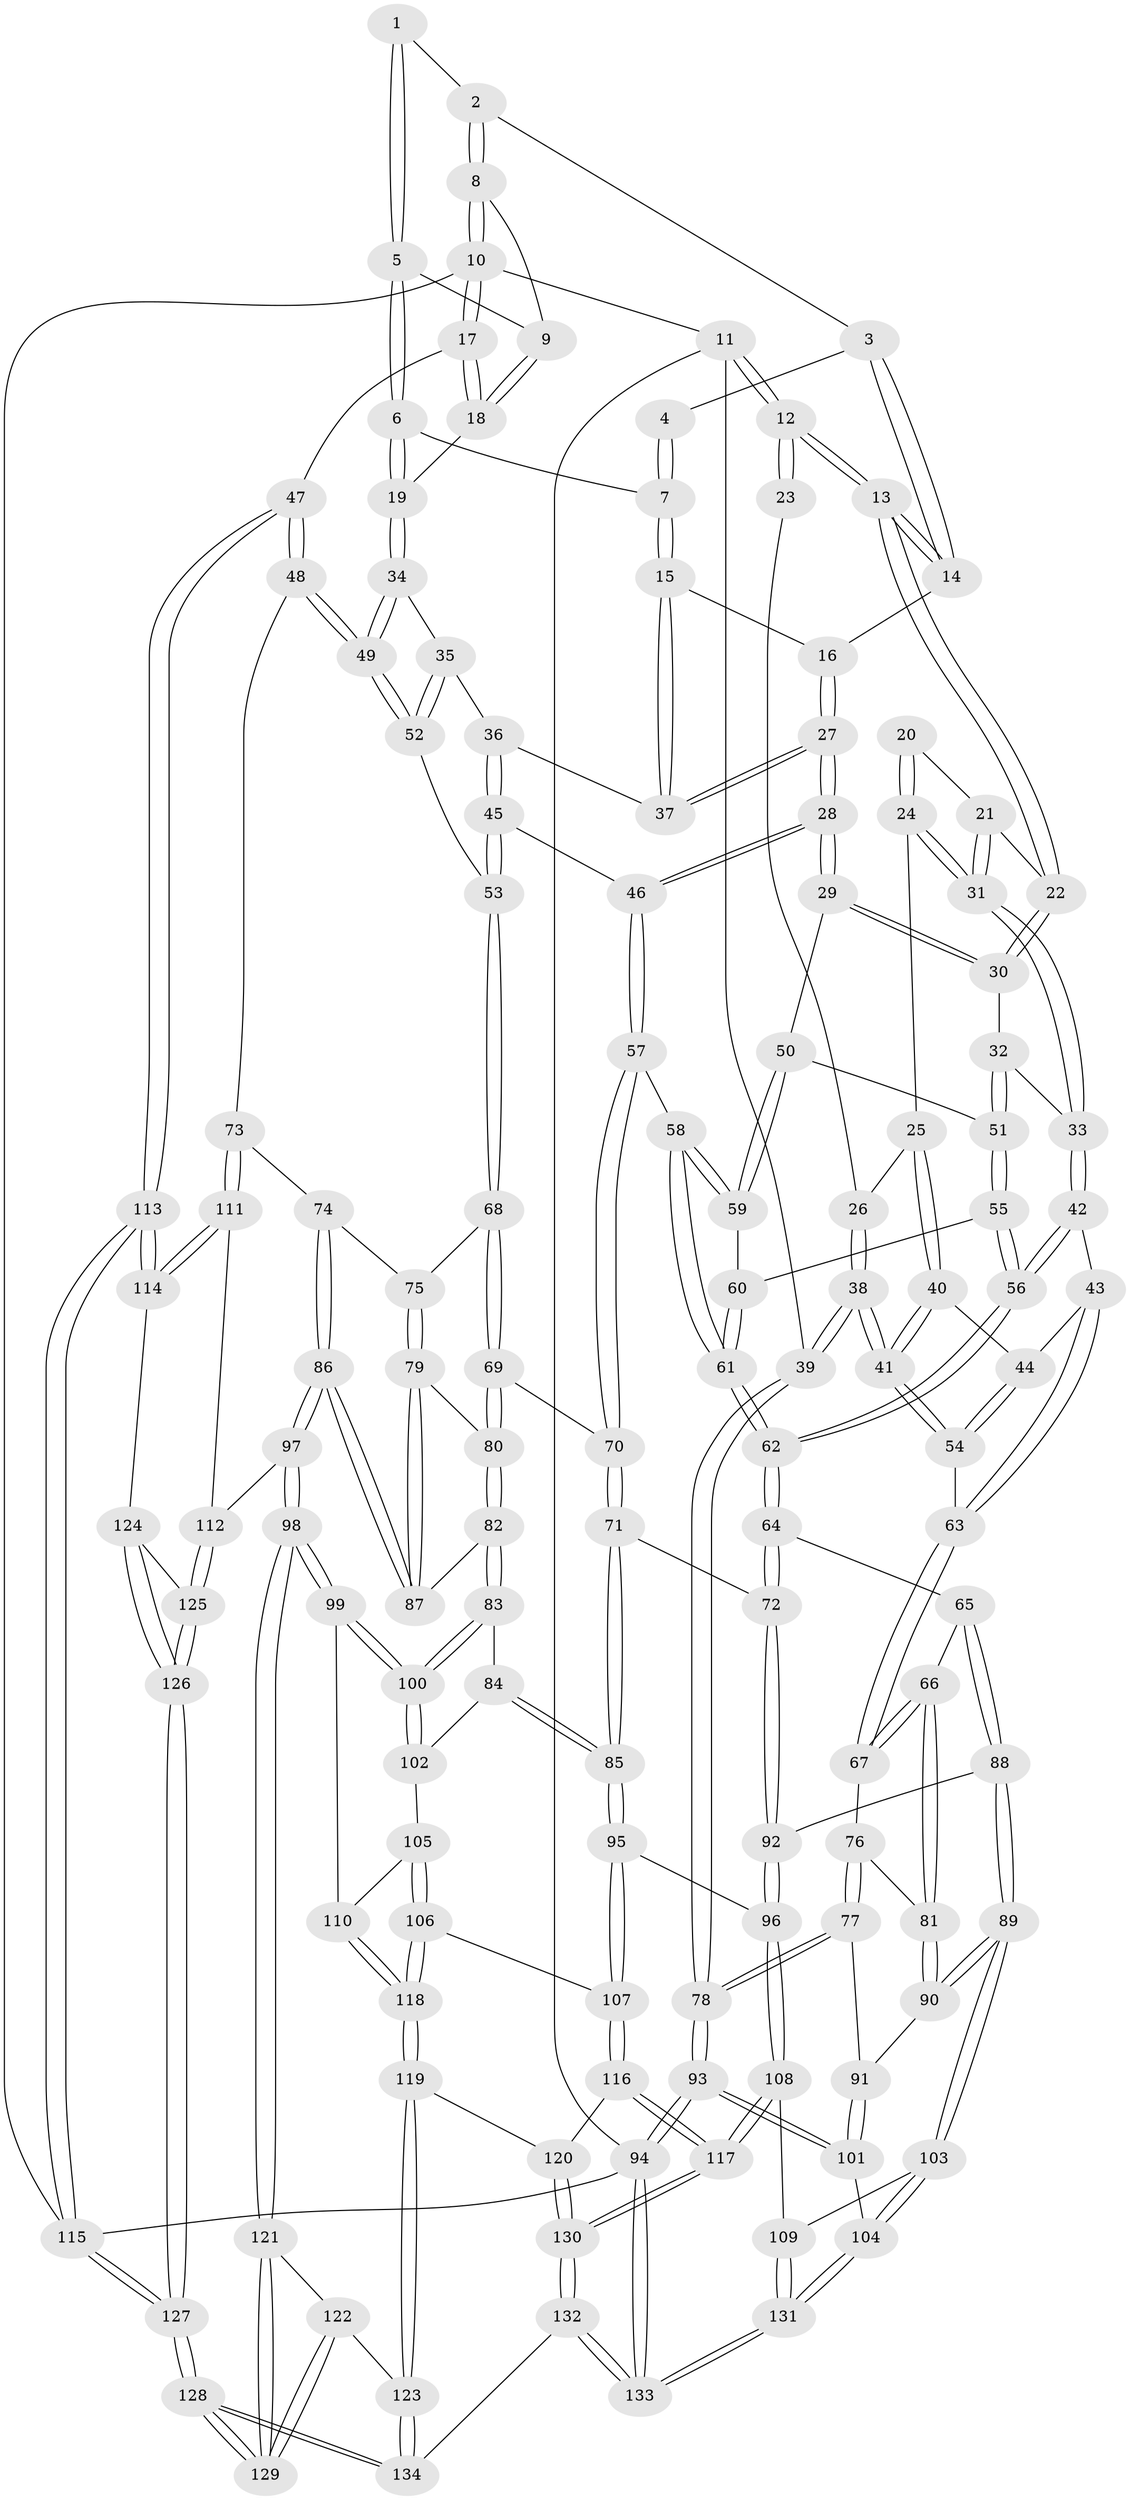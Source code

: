 // coarse degree distribution, {3: 0.21951219512195122, 4: 0.4634146341463415, 6: 0.08536585365853659, 5: 0.21951219512195122, 2: 0.012195121951219513}
// Generated by graph-tools (version 1.1) at 2025/52/02/27/25 19:52:37]
// undirected, 134 vertices, 332 edges
graph export_dot {
graph [start="1"]
  node [color=gray90,style=filled];
  1 [pos="+0.7647017992598082+0.053361942047385924"];
  2 [pos="+1+0"];
  3 [pos="+0.47876294641756106+0"];
  4 [pos="+0.7334348573456999+0.06643069697644745"];
  5 [pos="+0.8323390773154203+0.114990939179476"];
  6 [pos="+0.8195772510231408+0.1654949172914746"];
  7 [pos="+0.7112378062611163+0.15182304788341383"];
  8 [pos="+1+0"];
  9 [pos="+0.9498543689749809+0"];
  10 [pos="+1+0"];
  11 [pos="+0+0"];
  12 [pos="+0+0"];
  13 [pos="+0.40441936503982534+0"];
  14 [pos="+0.45184961403969653+0"];
  15 [pos="+0.6942989365012151+0.16130839953580403"];
  16 [pos="+0.5514752844510888+0.048861673752495755"];
  17 [pos="+1+0.38898546064253336"];
  18 [pos="+0.9422614024447135+0.21810362945850625"];
  19 [pos="+0.8491636747383334+0.21095224748699015"];
  20 [pos="+0.167770718298052+0.1170134114171573"];
  21 [pos="+0.3256625367594679+0.06552781182687811"];
  22 [pos="+0.3535317490894907+0.03327278783750896"];
  23 [pos="+0.09389880785749145+0.10558398898054637"];
  24 [pos="+0.15990705539493444+0.21536270875411503"];
  25 [pos="+0.13986062358474022+0.21813445249661229"];
  26 [pos="+0.09791336214683243+0.19948861264655587"];
  27 [pos="+0.5562340229337833+0.24276101442088496"];
  28 [pos="+0.5172150179295976+0.2840036026145982"];
  29 [pos="+0.47605502725319465+0.267019883406895"];
  30 [pos="+0.4281894628691504+0.21872124362413914"];
  31 [pos="+0.24722538859466064+0.23440478860113784"];
  32 [pos="+0.33683642076979503+0.277760429340043"];
  33 [pos="+0.25270291753005303+0.25804439313983046"];
  34 [pos="+0.8081063871541919+0.2716775296129252"];
  35 [pos="+0.7376341387728839+0.27138363938908694"];
  36 [pos="+0.6833351415872615+0.23704635701018636"];
  37 [pos="+0.6745853166484524+0.22290656259634944"];
  38 [pos="+0+0.3277263738278965"];
  39 [pos="+0+0.3233826984588067"];
  40 [pos="+0.12394138527593195+0.28888021988956797"];
  41 [pos="+0+0.34342042603612505"];
  42 [pos="+0.22848003885061502+0.34780316062219985"];
  43 [pos="+0.1972671330756091+0.3588165516550047"];
  44 [pos="+0.14096393933734438+0.30609909018843384"];
  45 [pos="+0.6424904785796487+0.3806671416278577"];
  46 [pos="+0.530630034987906+0.3335471580777458"];
  47 [pos="+1+0.5095985733944816"];
  48 [pos="+1+0.5159920310215521"];
  49 [pos="+0.845076095599024+0.4174368431008575"];
  50 [pos="+0.40390870762407444+0.3193383953263437"];
  51 [pos="+0.3633196665832453+0.32589649452670844"];
  52 [pos="+0.7080584022049057+0.42055958360934004"];
  53 [pos="+0.6870437364062668+0.4275618503245791"];
  54 [pos="+0.006270976051165891+0.39757608697874547"];
  55 [pos="+0.355311143838221+0.34127684415206666"];
  56 [pos="+0.2649001918437023+0.37771468284092846"];
  57 [pos="+0.4922172100097411+0.40458836650770436"];
  58 [pos="+0.4548048074487555+0.4152852575441332"];
  59 [pos="+0.40966748551476917+0.37030789400960135"];
  60 [pos="+0.370771541826101+0.3706114742356194"];
  61 [pos="+0.35073312765304665+0.49083505736592664"];
  62 [pos="+0.33490255919504386+0.5080357515862834"];
  63 [pos="+0.10490059476730383+0.4421392405031693"];
  64 [pos="+0.33364579778856374+0.5158952466297744"];
  65 [pos="+0.2275793753887191+0.5304312462296653"];
  66 [pos="+0.22463260286966935+0.5301216155583874"];
  67 [pos="+0.11286731986757496+0.4623660689157115"];
  68 [pos="+0.664130841942345+0.48162081103297"];
  69 [pos="+0.5498520554554656+0.5166213824915461"];
  70 [pos="+0.5457203772051726+0.5149415451555998"];
  71 [pos="+0.40166421040980976+0.5738895083439011"];
  72 [pos="+0.33398575544271936+0.5164799466807147"];
  73 [pos="+0.9792853415152656+0.5466583540261427"];
  74 [pos="+0.7506190346218841+0.5615408925228539"];
  75 [pos="+0.6688765615858885+0.49286773957011304"];
  76 [pos="+0.09324654833337426+0.5221147023525187"];
  77 [pos="+0.046812732700524766+0.5994602046172588"];
  78 [pos="+0+0.652231141105952"];
  79 [pos="+0.657490074830123+0.6084272197116821"];
  80 [pos="+0.5555756147022516+0.5474417881585738"];
  81 [pos="+0.16123532475304295+0.6048083144076054"];
  82 [pos="+0.5599221967130811+0.6393652781030768"];
  83 [pos="+0.5367705433240738+0.6617378017006752"];
  84 [pos="+0.533972807759596+0.663970381493207"];
  85 [pos="+0.4383748410043404+0.6960158215052041"];
  86 [pos="+0.7015314237898496+0.6809145855827798"];
  87 [pos="+0.6600309153783093+0.6433502500240283"];
  88 [pos="+0.21894218331225285+0.6809087220704518"];
  89 [pos="+0.15872657627973974+0.6877366641853604"];
  90 [pos="+0.14099779478447383+0.6643415312396929"];
  91 [pos="+0.11887252222777794+0.655224111074105"];
  92 [pos="+0.258786828422443+0.687808567516272"];
  93 [pos="+0+0.7877928194159697"];
  94 [pos="+0+1"];
  95 [pos="+0.4293886925725316+0.7199489453933433"];
  96 [pos="+0.30563670424530737+0.7355044071214919"];
  97 [pos="+0.7398051835989038+0.7562751715229211"];
  98 [pos="+0.7335740857182482+0.7612409440785223"];
  99 [pos="+0.7189673733068848+0.7630803232396145"];
  100 [pos="+0.6939804788744139+0.7548484665488718"];
  101 [pos="+0+0.8016107519961748"];
  102 [pos="+0.5791555551515748+0.7249884567170206"];
  103 [pos="+0.12122696804335141+0.8144001799446363"];
  104 [pos="+0.07621451336239057+0.8312455523867474"];
  105 [pos="+0.5679723480095413+0.7469671056509252"];
  106 [pos="+0.4947963314130723+0.8035612151718536"];
  107 [pos="+0.446074384409289+0.7643557159265023"];
  108 [pos="+0.25211264394020017+0.8444346445725732"];
  109 [pos="+0.19323688128192867+0.8415574639525774"];
  110 [pos="+0.6303140936697357+0.7956033396758179"];
  111 [pos="+0.7953044705829053+0.7238424476311589"];
  112 [pos="+0.7512495112339412+0.7562097672451946"];
  113 [pos="+1+0.806025706564971"];
  114 [pos="+1+0.8418163652011141"];
  115 [pos="+1+1"];
  116 [pos="+0.39498503059656764+0.8432328554675191"];
  117 [pos="+0.31022159730776616+0.9109919853539089"];
  118 [pos="+0.5307847208614317+0.8455959781016248"];
  119 [pos="+0.5321460197015796+0.8597287271818403"];
  120 [pos="+0.4372083412119186+0.9023831332615959"];
  121 [pos="+0.6963338776904502+0.8858602992531426"];
  122 [pos="+0.5715124303977901+0.8724607383662439"];
  123 [pos="+0.532927706089532+0.8620144996525964"];
  124 [pos="+0.9761515018496831+0.8715605437837378"];
  125 [pos="+0.8202609037823707+0.8286863239436846"];
  126 [pos="+0.8100776248502793+1"];
  127 [pos="+0.7246127032243223+1"];
  128 [pos="+0.7057902503304415+1"];
  129 [pos="+0.6931024604604347+0.9579198257859408"];
  130 [pos="+0.34858526812835927+1"];
  131 [pos="+0.1418241669729122+1"];
  132 [pos="+0.3531435330246383+1"];
  133 [pos="+0.14629941349990877+1"];
  134 [pos="+0.5453887728990447+1"];
  1 -- 2;
  1 -- 5;
  1 -- 5;
  2 -- 3;
  2 -- 8;
  2 -- 8;
  3 -- 4;
  3 -- 14;
  3 -- 14;
  4 -- 7;
  4 -- 7;
  5 -- 6;
  5 -- 6;
  5 -- 9;
  6 -- 7;
  6 -- 19;
  6 -- 19;
  7 -- 15;
  7 -- 15;
  8 -- 9;
  8 -- 10;
  8 -- 10;
  9 -- 18;
  9 -- 18;
  10 -- 11;
  10 -- 17;
  10 -- 17;
  10 -- 115;
  11 -- 12;
  11 -- 12;
  11 -- 39;
  11 -- 94;
  12 -- 13;
  12 -- 13;
  12 -- 23;
  12 -- 23;
  13 -- 14;
  13 -- 14;
  13 -- 22;
  13 -- 22;
  14 -- 16;
  15 -- 16;
  15 -- 37;
  15 -- 37;
  16 -- 27;
  16 -- 27;
  17 -- 18;
  17 -- 18;
  17 -- 47;
  18 -- 19;
  19 -- 34;
  19 -- 34;
  20 -- 21;
  20 -- 24;
  20 -- 24;
  21 -- 22;
  21 -- 31;
  21 -- 31;
  22 -- 30;
  22 -- 30;
  23 -- 26;
  24 -- 25;
  24 -- 31;
  24 -- 31;
  25 -- 26;
  25 -- 40;
  25 -- 40;
  26 -- 38;
  26 -- 38;
  27 -- 28;
  27 -- 28;
  27 -- 37;
  27 -- 37;
  28 -- 29;
  28 -- 29;
  28 -- 46;
  28 -- 46;
  29 -- 30;
  29 -- 30;
  29 -- 50;
  30 -- 32;
  31 -- 33;
  31 -- 33;
  32 -- 33;
  32 -- 51;
  32 -- 51;
  33 -- 42;
  33 -- 42;
  34 -- 35;
  34 -- 49;
  34 -- 49;
  35 -- 36;
  35 -- 52;
  35 -- 52;
  36 -- 37;
  36 -- 45;
  36 -- 45;
  38 -- 39;
  38 -- 39;
  38 -- 41;
  38 -- 41;
  39 -- 78;
  39 -- 78;
  40 -- 41;
  40 -- 41;
  40 -- 44;
  41 -- 54;
  41 -- 54;
  42 -- 43;
  42 -- 56;
  42 -- 56;
  43 -- 44;
  43 -- 63;
  43 -- 63;
  44 -- 54;
  44 -- 54;
  45 -- 46;
  45 -- 53;
  45 -- 53;
  46 -- 57;
  46 -- 57;
  47 -- 48;
  47 -- 48;
  47 -- 113;
  47 -- 113;
  48 -- 49;
  48 -- 49;
  48 -- 73;
  49 -- 52;
  49 -- 52;
  50 -- 51;
  50 -- 59;
  50 -- 59;
  51 -- 55;
  51 -- 55;
  52 -- 53;
  53 -- 68;
  53 -- 68;
  54 -- 63;
  55 -- 56;
  55 -- 56;
  55 -- 60;
  56 -- 62;
  56 -- 62;
  57 -- 58;
  57 -- 70;
  57 -- 70;
  58 -- 59;
  58 -- 59;
  58 -- 61;
  58 -- 61;
  59 -- 60;
  60 -- 61;
  60 -- 61;
  61 -- 62;
  61 -- 62;
  62 -- 64;
  62 -- 64;
  63 -- 67;
  63 -- 67;
  64 -- 65;
  64 -- 72;
  64 -- 72;
  65 -- 66;
  65 -- 88;
  65 -- 88;
  66 -- 67;
  66 -- 67;
  66 -- 81;
  66 -- 81;
  67 -- 76;
  68 -- 69;
  68 -- 69;
  68 -- 75;
  69 -- 70;
  69 -- 80;
  69 -- 80;
  70 -- 71;
  70 -- 71;
  71 -- 72;
  71 -- 85;
  71 -- 85;
  72 -- 92;
  72 -- 92;
  73 -- 74;
  73 -- 111;
  73 -- 111;
  74 -- 75;
  74 -- 86;
  74 -- 86;
  75 -- 79;
  75 -- 79;
  76 -- 77;
  76 -- 77;
  76 -- 81;
  77 -- 78;
  77 -- 78;
  77 -- 91;
  78 -- 93;
  78 -- 93;
  79 -- 80;
  79 -- 87;
  79 -- 87;
  80 -- 82;
  80 -- 82;
  81 -- 90;
  81 -- 90;
  82 -- 83;
  82 -- 83;
  82 -- 87;
  83 -- 84;
  83 -- 100;
  83 -- 100;
  84 -- 85;
  84 -- 85;
  84 -- 102;
  85 -- 95;
  85 -- 95;
  86 -- 87;
  86 -- 87;
  86 -- 97;
  86 -- 97;
  88 -- 89;
  88 -- 89;
  88 -- 92;
  89 -- 90;
  89 -- 90;
  89 -- 103;
  89 -- 103;
  90 -- 91;
  91 -- 101;
  91 -- 101;
  92 -- 96;
  92 -- 96;
  93 -- 94;
  93 -- 94;
  93 -- 101;
  93 -- 101;
  94 -- 133;
  94 -- 133;
  94 -- 115;
  95 -- 96;
  95 -- 107;
  95 -- 107;
  96 -- 108;
  96 -- 108;
  97 -- 98;
  97 -- 98;
  97 -- 112;
  98 -- 99;
  98 -- 99;
  98 -- 121;
  98 -- 121;
  99 -- 100;
  99 -- 100;
  99 -- 110;
  100 -- 102;
  100 -- 102;
  101 -- 104;
  102 -- 105;
  103 -- 104;
  103 -- 104;
  103 -- 109;
  104 -- 131;
  104 -- 131;
  105 -- 106;
  105 -- 106;
  105 -- 110;
  106 -- 107;
  106 -- 118;
  106 -- 118;
  107 -- 116;
  107 -- 116;
  108 -- 109;
  108 -- 117;
  108 -- 117;
  109 -- 131;
  109 -- 131;
  110 -- 118;
  110 -- 118;
  111 -- 112;
  111 -- 114;
  111 -- 114;
  112 -- 125;
  112 -- 125;
  113 -- 114;
  113 -- 114;
  113 -- 115;
  113 -- 115;
  114 -- 124;
  115 -- 127;
  115 -- 127;
  116 -- 117;
  116 -- 117;
  116 -- 120;
  117 -- 130;
  117 -- 130;
  118 -- 119;
  118 -- 119;
  119 -- 120;
  119 -- 123;
  119 -- 123;
  120 -- 130;
  120 -- 130;
  121 -- 122;
  121 -- 129;
  121 -- 129;
  122 -- 123;
  122 -- 129;
  122 -- 129;
  123 -- 134;
  123 -- 134;
  124 -- 125;
  124 -- 126;
  124 -- 126;
  125 -- 126;
  125 -- 126;
  126 -- 127;
  126 -- 127;
  127 -- 128;
  127 -- 128;
  128 -- 129;
  128 -- 129;
  128 -- 134;
  128 -- 134;
  130 -- 132;
  130 -- 132;
  131 -- 133;
  131 -- 133;
  132 -- 133;
  132 -- 133;
  132 -- 134;
}
